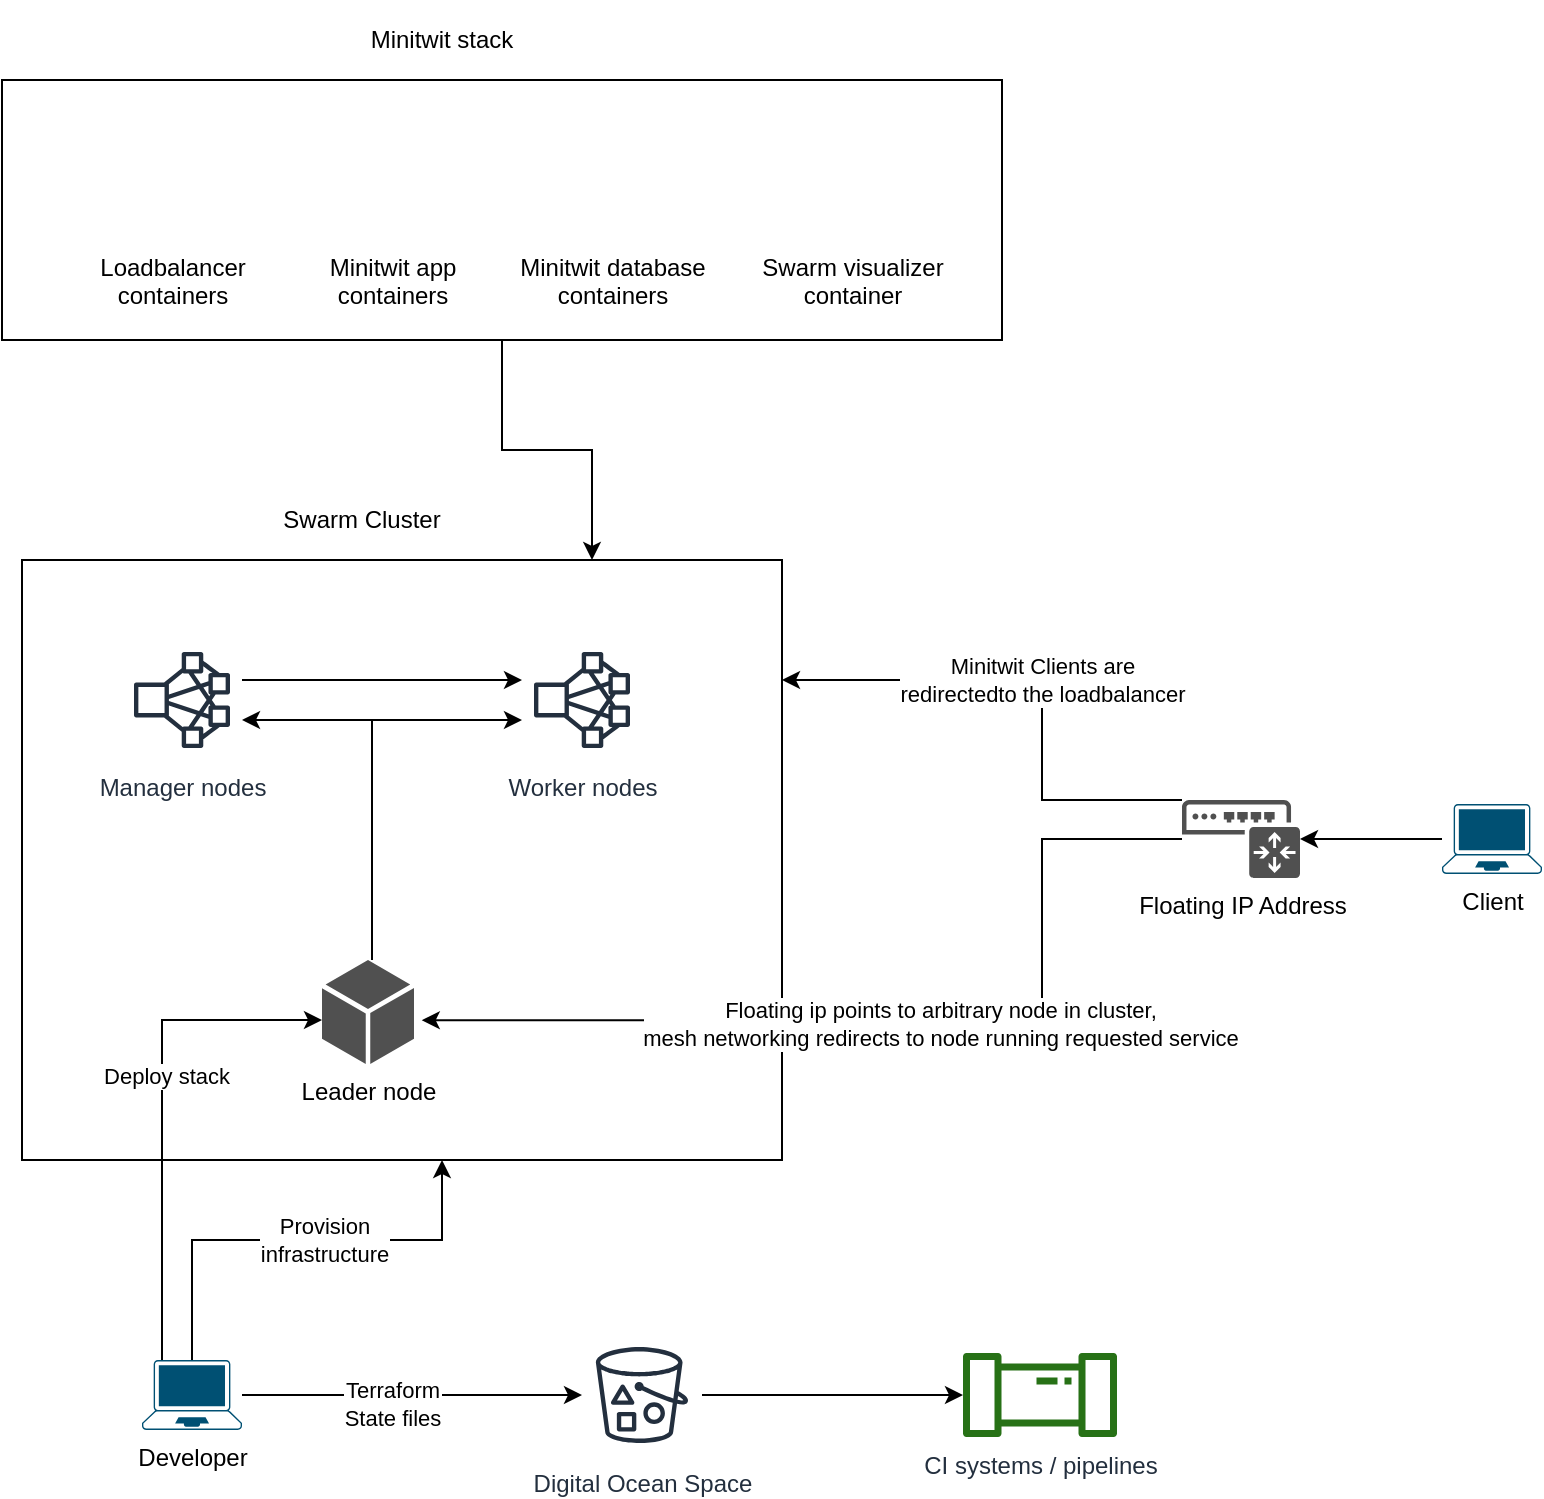 <mxfile version="12.9.13" type="device"><diagram id="QeNfYcLT5z-Out-xs3Jk" name="Page-1"><mxGraphModel dx="942" dy="2280" grid="1" gridSize="10" guides="1" tooltips="1" connect="1" arrows="1" fold="1" page="1" pageScale="1" pageWidth="850" pageHeight="1100" math="0" shadow="0"><root><mxCell id="0"/><mxCell id="1" parent="0"/><mxCell id="_qfma6h9xXO8uQMFCkhJ-42" value="" style="rounded=0;whiteSpace=wrap;html=1;fillColor=none;" parent="1" vertex="1"><mxGeometry x="10" y="50" width="500" height="130" as="geometry"/></mxCell><mxCell id="_qfma6h9xXO8uQMFCkhJ-7" value="" style="rounded=0;whiteSpace=wrap;html=1;fillColor=none;" parent="1" vertex="1"><mxGeometry x="20" y="290" width="380" height="300" as="geometry"/></mxCell><mxCell id="_qfma6h9xXO8uQMFCkhJ-2" value="Swarm Cluster" style="text;html=1;strokeColor=none;fillColor=none;align=center;verticalAlign=middle;whiteSpace=wrap;rounded=0;" parent="1" vertex="1"><mxGeometry x="110" y="230" width="160" height="80" as="geometry"/></mxCell><mxCell id="_qfma6h9xXO8uQMFCkhJ-19" style="edgeStyle=orthogonalEdgeStyle;rounded=0;orthogonalLoop=1;jettySize=auto;html=1;" parent="1" target="_qfma6h9xXO8uQMFCkhJ-6" edge="1"><mxGeometry relative="1" as="geometry"><mxPoint x="195" y="490" as="sourcePoint"/><Array as="points"><mxPoint x="195" y="370"/></Array></mxGeometry></mxCell><mxCell id="_qfma6h9xXO8uQMFCkhJ-20" style="edgeStyle=orthogonalEdgeStyle;rounded=0;orthogonalLoop=1;jettySize=auto;html=1;" parent="1" target="_qfma6h9xXO8uQMFCkhJ-4" edge="1"><mxGeometry relative="1" as="geometry"><mxPoint x="195" y="490" as="sourcePoint"/><Array as="points"><mxPoint x="195" y="370"/></Array></mxGeometry></mxCell><mxCell id="_qfma6h9xXO8uQMFCkhJ-22" style="edgeStyle=orthogonalEdgeStyle;rounded=0;orthogonalLoop=1;jettySize=auto;html=1;" parent="1" source="_qfma6h9xXO8uQMFCkhJ-4" target="_qfma6h9xXO8uQMFCkhJ-6" edge="1"><mxGeometry relative="1" as="geometry"><Array as="points"><mxPoint x="240" y="350"/><mxPoint x="240" y="350"/></Array></mxGeometry></mxCell><mxCell id="_qfma6h9xXO8uQMFCkhJ-4" value="&lt;div&gt;Manager nodes&lt;/div&gt;" style="outlineConnect=0;fontColor=#232F3E;gradientColor=none;strokeColor=#232F3E;fillColor=#ffffff;dashed=0;verticalLabelPosition=bottom;verticalAlign=top;align=center;html=1;fontSize=12;fontStyle=0;aspect=fixed;shape=mxgraph.aws4.resourceIcon;resIcon=mxgraph.aws4.cluster;" parent="1" vertex="1"><mxGeometry x="70" y="330" width="60" height="60" as="geometry"/></mxCell><mxCell id="_qfma6h9xXO8uQMFCkhJ-6" value="Worker nodes" style="outlineConnect=0;fontColor=#232F3E;gradientColor=none;strokeColor=#232F3E;fillColor=#ffffff;dashed=0;verticalLabelPosition=bottom;verticalAlign=top;align=center;html=1;fontSize=12;fontStyle=0;aspect=fixed;shape=mxgraph.aws4.resourceIcon;resIcon=mxgraph.aws4.cluster;" parent="1" vertex="1"><mxGeometry x="270" y="330" width="60" height="60" as="geometry"/></mxCell><mxCell id="_qfma6h9xXO8uQMFCkhJ-16" style="edgeStyle=orthogonalEdgeStyle;rounded=0;orthogonalLoop=1;jettySize=auto;html=1;" parent="1" source="_qfma6h9xXO8uQMFCkhJ-8" target="_qfma6h9xXO8uQMFCkhJ-10" edge="1"><mxGeometry relative="1" as="geometry"/></mxCell><mxCell id="_qfma6h9xXO8uQMFCkhJ-45" value="Terraform&lt;br&gt;State files" style="edgeLabel;html=1;align=center;verticalAlign=middle;resizable=0;points=[];" parent="_qfma6h9xXO8uQMFCkhJ-16" vertex="1" connectable="0"><mxGeometry x="-0.118" y="-3" relative="1" as="geometry"><mxPoint y="1" as="offset"/></mxGeometry></mxCell><mxCell id="_qfma6h9xXO8uQMFCkhJ-17" style="edgeStyle=orthogonalEdgeStyle;rounded=0;orthogonalLoop=1;jettySize=auto;html=1;" parent="1" source="_qfma6h9xXO8uQMFCkhJ-8" target="_qfma6h9xXO8uQMFCkhJ-7" edge="1"><mxGeometry relative="1" as="geometry"><Array as="points"><mxPoint x="105" y="630"/><mxPoint x="230" y="630"/></Array></mxGeometry></mxCell><mxCell id="_qfma6h9xXO8uQMFCkhJ-28" value="Provision &lt;br&gt;infrastructure" style="edgeLabel;html=1;align=center;verticalAlign=middle;resizable=0;points=[];" parent="_qfma6h9xXO8uQMFCkhJ-17" vertex="1" connectable="0"><mxGeometry x="0.114" relative="1" as="geometry"><mxPoint as="offset"/></mxGeometry></mxCell><mxCell id="_qfma6h9xXO8uQMFCkhJ-24" style="edgeStyle=orthogonalEdgeStyle;rounded=0;orthogonalLoop=1;jettySize=auto;html=1;" parent="1" source="_qfma6h9xXO8uQMFCkhJ-8" target="_qfma6h9xXO8uQMFCkhJ-23" edge="1"><mxGeometry relative="1" as="geometry"><Array as="points"><mxPoint x="90" y="520"/></Array></mxGeometry></mxCell><mxCell id="_qfma6h9xXO8uQMFCkhJ-27" value="Deploy stack" style="edgeLabel;html=1;align=center;verticalAlign=middle;resizable=0;points=[];" parent="_qfma6h9xXO8uQMFCkhJ-24" vertex="1" connectable="0"><mxGeometry x="0.135" y="-2" relative="1" as="geometry"><mxPoint as="offset"/></mxGeometry></mxCell><mxCell id="_qfma6h9xXO8uQMFCkhJ-8" value="&lt;div&gt;Developer&lt;/div&gt;" style="points=[[0.13,0.02,0],[0.5,0,0],[0.87,0.02,0],[0.885,0.4,0],[0.985,0.985,0],[0.5,1,0],[0.015,0.985,0],[0.115,0.4,0]];verticalLabelPosition=bottom;html=1;verticalAlign=top;aspect=fixed;align=center;pointerEvents=1;shape=mxgraph.cisco19.laptop;fillColor=#005073;strokeColor=none;" parent="1" vertex="1"><mxGeometry x="80" y="690" width="50" height="35" as="geometry"/></mxCell><mxCell id="_qfma6h9xXO8uQMFCkhJ-15" style="edgeStyle=orthogonalEdgeStyle;rounded=0;orthogonalLoop=1;jettySize=auto;html=1;" parent="1" source="_qfma6h9xXO8uQMFCkhJ-9" target="_qfma6h9xXO8uQMFCkhJ-13" edge="1"><mxGeometry relative="1" as="geometry"/></mxCell><mxCell id="_qfma6h9xXO8uQMFCkhJ-9" value="&lt;div&gt;Client&lt;/div&gt;" style="points=[[0.13,0.02,0],[0.5,0,0],[0.87,0.02,0],[0.885,0.4,0],[0.985,0.985,0],[0.5,1,0],[0.015,0.985,0],[0.115,0.4,0]];verticalLabelPosition=bottom;html=1;verticalAlign=top;aspect=fixed;align=center;pointerEvents=1;shape=mxgraph.cisco19.laptop;fillColor=#005073;strokeColor=none;" parent="1" vertex="1"><mxGeometry x="730" y="412" width="50" height="35" as="geometry"/></mxCell><mxCell id="VWIx3oFVTrpyI6dj8DcU-3" style="edgeStyle=orthogonalEdgeStyle;rounded=0;orthogonalLoop=1;jettySize=auto;html=1;" parent="1" source="_qfma6h9xXO8uQMFCkhJ-10" target="VWIx3oFVTrpyI6dj8DcU-1" edge="1"><mxGeometry relative="1" as="geometry"/></mxCell><mxCell id="_qfma6h9xXO8uQMFCkhJ-10" value="Digital Ocean Space" style="outlineConnect=0;fontColor=#232F3E;gradientColor=none;strokeColor=#232F3E;fillColor=#ffffff;dashed=0;verticalLabelPosition=bottom;verticalAlign=top;align=center;html=1;fontSize=12;fontStyle=0;aspect=fixed;shape=mxgraph.aws4.resourceIcon;resIcon=mxgraph.aws4.bucket_with_objects;" parent="1" vertex="1"><mxGeometry x="300" y="677.5" width="60" height="60" as="geometry"/></mxCell><mxCell id="_qfma6h9xXO8uQMFCkhJ-14" style="edgeStyle=orthogonalEdgeStyle;rounded=0;orthogonalLoop=1;jettySize=auto;html=1;entryX=0.526;entryY=0.767;entryDx=0;entryDy=0;entryPerimeter=0;" parent="1" source="_qfma6h9xXO8uQMFCkhJ-13" target="_qfma6h9xXO8uQMFCkhJ-7" edge="1"><mxGeometry relative="1" as="geometry"><Array as="points"><mxPoint x="530" y="430"/><mxPoint x="530" y="520"/></Array></mxGeometry></mxCell><mxCell id="_qfma6h9xXO8uQMFCkhJ-29" value="Floating ip points to arbitrary node in cluster, &lt;br&gt;mesh networking redirects to node running requested service" style="edgeLabel;html=1;align=center;verticalAlign=middle;resizable=0;points=[];" parent="_qfma6h9xXO8uQMFCkhJ-14" vertex="1" connectable="0"><mxGeometry x="-0.101" y="2" relative="1" as="geometry"><mxPoint as="offset"/></mxGeometry></mxCell><mxCell id="_qfma6h9xXO8uQMFCkhJ-25" value="&lt;div&gt;Minitwit Clients are &lt;br&gt;&lt;/div&gt;&lt;div&gt;redirectedto the loadbalancer&lt;/div&gt;" style="edgeStyle=orthogonalEdgeStyle;rounded=0;orthogonalLoop=1;jettySize=auto;html=1;" parent="1" source="_qfma6h9xXO8uQMFCkhJ-13" target="_qfma6h9xXO8uQMFCkhJ-7" edge="1"><mxGeometry relative="1" as="geometry"><Array as="points"><mxPoint x="530" y="410"/><mxPoint x="530" y="350"/></Array></mxGeometry></mxCell><mxCell id="_qfma6h9xXO8uQMFCkhJ-13" value="Floating IP Address" style="pointerEvents=1;shadow=0;dashed=0;html=1;strokeColor=none;fillColor=#505050;labelPosition=center;verticalLabelPosition=bottom;verticalAlign=top;outlineConnect=0;align=center;shape=mxgraph.office.devices.ip_pbx;" parent="1" vertex="1"><mxGeometry x="600" y="410" width="59" height="39" as="geometry"/></mxCell><mxCell id="_qfma6h9xXO8uQMFCkhJ-23" value="Leader node" style="pointerEvents=1;shadow=0;dashed=0;html=1;strokeColor=none;fillColor=#505050;labelPosition=center;verticalLabelPosition=bottom;verticalAlign=top;outlineConnect=0;align=center;shape=mxgraph.office.concepts.node_generic;" parent="1" vertex="1"><mxGeometry x="170" y="490" width="46" height="52" as="geometry"/></mxCell><mxCell id="_qfma6h9xXO8uQMFCkhJ-33" value="Minitwit app&lt;br&gt;containers" style="shape=image;html=1;verticalAlign=top;verticalLabelPosition=bottom;labelBackgroundColor=#ffffff;imageAspect=0;aspect=fixed;image=https://cdn1.iconfinder.com/data/icons/social-media-2106/24/social_media_social_media_logo_docker-128.png;fillColor=none;" parent="1" vertex="1"><mxGeometry x="170" y="60" width="70" height="70" as="geometry"/></mxCell><mxCell id="_qfma6h9xXO8uQMFCkhJ-34" value="Minitwit database&lt;br&gt;containers" style="shape=image;html=1;verticalAlign=top;verticalLabelPosition=bottom;labelBackgroundColor=#ffffff;imageAspect=0;aspect=fixed;image=https://cdn1.iconfinder.com/data/icons/social-media-2106/24/social_media_social_media_logo_docker-128.png;fillColor=none;" parent="1" vertex="1"><mxGeometry x="280" y="60" width="70" height="70" as="geometry"/></mxCell><mxCell id="_qfma6h9xXO8uQMFCkhJ-35" value="Loadbalancer&lt;br&gt;containers" style="shape=image;html=1;verticalAlign=top;verticalLabelPosition=bottom;labelBackgroundColor=#ffffff;imageAspect=0;aspect=fixed;image=https://cdn1.iconfinder.com/data/icons/social-media-2106/24/social_media_social_media_logo_docker-128.png;fillColor=none;" parent="1" vertex="1"><mxGeometry x="60" y="60" width="70" height="70" as="geometry"/></mxCell><mxCell id="_qfma6h9xXO8uQMFCkhJ-36" value="Swarm visualizer&lt;br&gt;container" style="shape=image;html=1;verticalAlign=top;verticalLabelPosition=bottom;labelBackgroundColor=#ffffff;imageAspect=0;aspect=fixed;image=https://cdn1.iconfinder.com/data/icons/social-media-2106/24/social_media_social_media_logo_docker-128.png;fillColor=none;" parent="1" vertex="1"><mxGeometry x="400" y="60" width="70" height="70" as="geometry"/></mxCell><mxCell id="_qfma6h9xXO8uQMFCkhJ-44" style="edgeStyle=orthogonalEdgeStyle;rounded=0;orthogonalLoop=1;jettySize=auto;html=1;entryX=0.75;entryY=0;entryDx=0;entryDy=0;" parent="1" source="_qfma6h9xXO8uQMFCkhJ-42" target="_qfma6h9xXO8uQMFCkhJ-7" edge="1"><mxGeometry relative="1" as="geometry"/></mxCell><mxCell id="_qfma6h9xXO8uQMFCkhJ-43" value="Minitwit stack" style="text;html=1;strokeColor=none;fillColor=none;align=center;verticalAlign=middle;whiteSpace=wrap;rounded=0;" parent="1" vertex="1"><mxGeometry x="160" y="10" width="140" height="40" as="geometry"/></mxCell><mxCell id="VWIx3oFVTrpyI6dj8DcU-1" value="CI systems / pipelines" style="outlineConnect=0;fontColor=#232F3E;gradientColor=none;fillColor=#277116;strokeColor=none;dashed=0;verticalLabelPosition=bottom;verticalAlign=top;align=center;html=1;fontSize=12;fontStyle=0;aspect=fixed;pointerEvents=1;shape=mxgraph.aws4.iot_analytics_pipeline;" parent="1" vertex="1"><mxGeometry x="490" y="686.5" width="78" height="42" as="geometry"/></mxCell></root></mxGraphModel></diagram></mxfile>